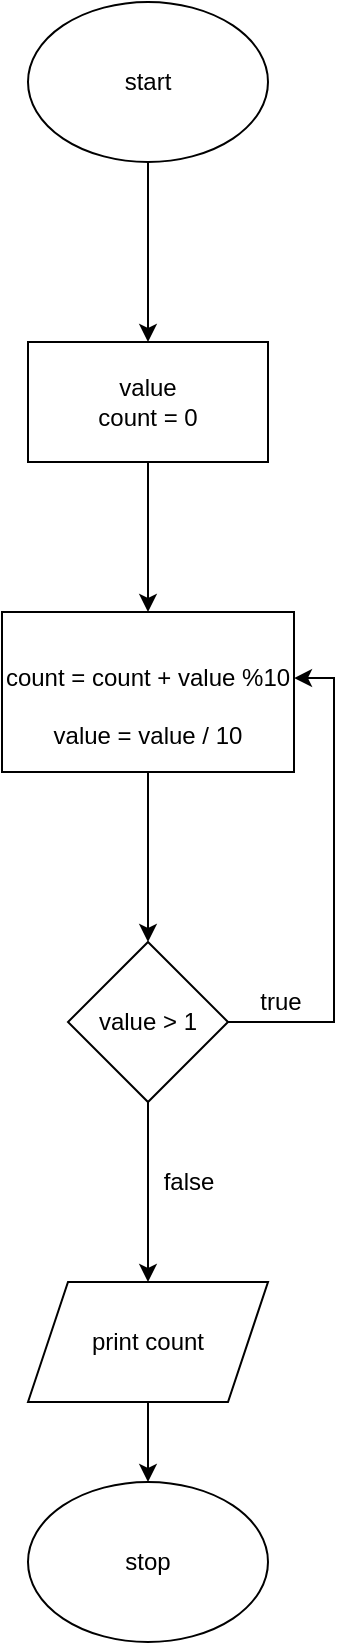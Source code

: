 <mxfile version="21.0.6" type="device"><diagram id="C5RBs43oDa-KdzZeNtuy" name="Page-1"><mxGraphModel dx="872" dy="392" grid="1" gridSize="10" guides="1" tooltips="1" connect="1" arrows="1" fold="1" page="1" pageScale="1" pageWidth="827" pageHeight="1169" math="0" shadow="0"><root><mxCell id="WIyWlLk6GJQsqaUBKTNV-0"/><mxCell id="WIyWlLk6GJQsqaUBKTNV-1" parent="WIyWlLk6GJQsqaUBKTNV-0"/><mxCell id="q9ewh18wcaxDvksoHcoX-3" value="" style="edgeStyle=orthogonalEdgeStyle;rounded=0;orthogonalLoop=1;jettySize=auto;html=1;" edge="1" parent="WIyWlLk6GJQsqaUBKTNV-1" source="q9ewh18wcaxDvksoHcoX-0" target="q9ewh18wcaxDvksoHcoX-2"><mxGeometry relative="1" as="geometry"/></mxCell><mxCell id="q9ewh18wcaxDvksoHcoX-0" value="start" style="ellipse;whiteSpace=wrap;html=1;" vertex="1" parent="WIyWlLk6GJQsqaUBKTNV-1"><mxGeometry x="354" y="240" width="120" height="80" as="geometry"/></mxCell><mxCell id="q9ewh18wcaxDvksoHcoX-6" value="" style="edgeStyle=orthogonalEdgeStyle;rounded=0;orthogonalLoop=1;jettySize=auto;html=1;" edge="1" parent="WIyWlLk6GJQsqaUBKTNV-1" source="q9ewh18wcaxDvksoHcoX-2" target="q9ewh18wcaxDvksoHcoX-5"><mxGeometry relative="1" as="geometry"/></mxCell><mxCell id="q9ewh18wcaxDvksoHcoX-2" value="value&lt;br&gt;count = 0" style="whiteSpace=wrap;html=1;" vertex="1" parent="WIyWlLk6GJQsqaUBKTNV-1"><mxGeometry x="354" y="410" width="120" height="60" as="geometry"/></mxCell><mxCell id="q9ewh18wcaxDvksoHcoX-8" value="" style="edgeStyle=orthogonalEdgeStyle;rounded=0;orthogonalLoop=1;jettySize=auto;html=1;" edge="1" parent="WIyWlLk6GJQsqaUBKTNV-1" source="q9ewh18wcaxDvksoHcoX-5" target="q9ewh18wcaxDvksoHcoX-7"><mxGeometry relative="1" as="geometry"/></mxCell><mxCell id="q9ewh18wcaxDvksoHcoX-5" value="&lt;br&gt;count = count + value %10&lt;br&gt;&lt;br&gt;value = value / 10" style="whiteSpace=wrap;html=1;" vertex="1" parent="WIyWlLk6GJQsqaUBKTNV-1"><mxGeometry x="341" y="545" width="146" height="80" as="geometry"/></mxCell><mxCell id="q9ewh18wcaxDvksoHcoX-12" style="edgeStyle=orthogonalEdgeStyle;rounded=0;orthogonalLoop=1;jettySize=auto;html=1;entryX=1;entryY=0.413;entryDx=0;entryDy=0;entryPerimeter=0;" edge="1" parent="WIyWlLk6GJQsqaUBKTNV-1" source="q9ewh18wcaxDvksoHcoX-7" target="q9ewh18wcaxDvksoHcoX-5"><mxGeometry relative="1" as="geometry"><Array as="points"><mxPoint x="507" y="750"/><mxPoint x="507" y="578"/></Array></mxGeometry></mxCell><mxCell id="q9ewh18wcaxDvksoHcoX-15" value="" style="edgeStyle=orthogonalEdgeStyle;rounded=0;orthogonalLoop=1;jettySize=auto;html=1;" edge="1" parent="WIyWlLk6GJQsqaUBKTNV-1" source="q9ewh18wcaxDvksoHcoX-7" target="q9ewh18wcaxDvksoHcoX-14"><mxGeometry relative="1" as="geometry"/></mxCell><mxCell id="q9ewh18wcaxDvksoHcoX-7" value="value &amp;gt; 1" style="rhombus;whiteSpace=wrap;html=1;" vertex="1" parent="WIyWlLk6GJQsqaUBKTNV-1"><mxGeometry x="374" y="710" width="80" height="80" as="geometry"/></mxCell><mxCell id="q9ewh18wcaxDvksoHcoX-13" value="true" style="text;html=1;align=center;verticalAlign=middle;resizable=0;points=[];autosize=1;strokeColor=none;fillColor=none;" vertex="1" parent="WIyWlLk6GJQsqaUBKTNV-1"><mxGeometry x="460" y="725" width="40" height="30" as="geometry"/></mxCell><mxCell id="q9ewh18wcaxDvksoHcoX-18" value="" style="edgeStyle=orthogonalEdgeStyle;rounded=0;orthogonalLoop=1;jettySize=auto;html=1;" edge="1" parent="WIyWlLk6GJQsqaUBKTNV-1" source="q9ewh18wcaxDvksoHcoX-14" target="q9ewh18wcaxDvksoHcoX-17"><mxGeometry relative="1" as="geometry"/></mxCell><mxCell id="q9ewh18wcaxDvksoHcoX-14" value="print count" style="shape=parallelogram;perimeter=parallelogramPerimeter;whiteSpace=wrap;html=1;fixedSize=1;" vertex="1" parent="WIyWlLk6GJQsqaUBKTNV-1"><mxGeometry x="354" y="880" width="120" height="60" as="geometry"/></mxCell><mxCell id="q9ewh18wcaxDvksoHcoX-16" value="false" style="text;html=1;align=center;verticalAlign=middle;resizable=0;points=[];autosize=1;strokeColor=none;fillColor=none;" vertex="1" parent="WIyWlLk6GJQsqaUBKTNV-1"><mxGeometry x="409" y="815" width="50" height="30" as="geometry"/></mxCell><mxCell id="q9ewh18wcaxDvksoHcoX-17" value="stop" style="ellipse;whiteSpace=wrap;html=1;" vertex="1" parent="WIyWlLk6GJQsqaUBKTNV-1"><mxGeometry x="354" y="980" width="120" height="80" as="geometry"/></mxCell></root></mxGraphModel></diagram></mxfile>